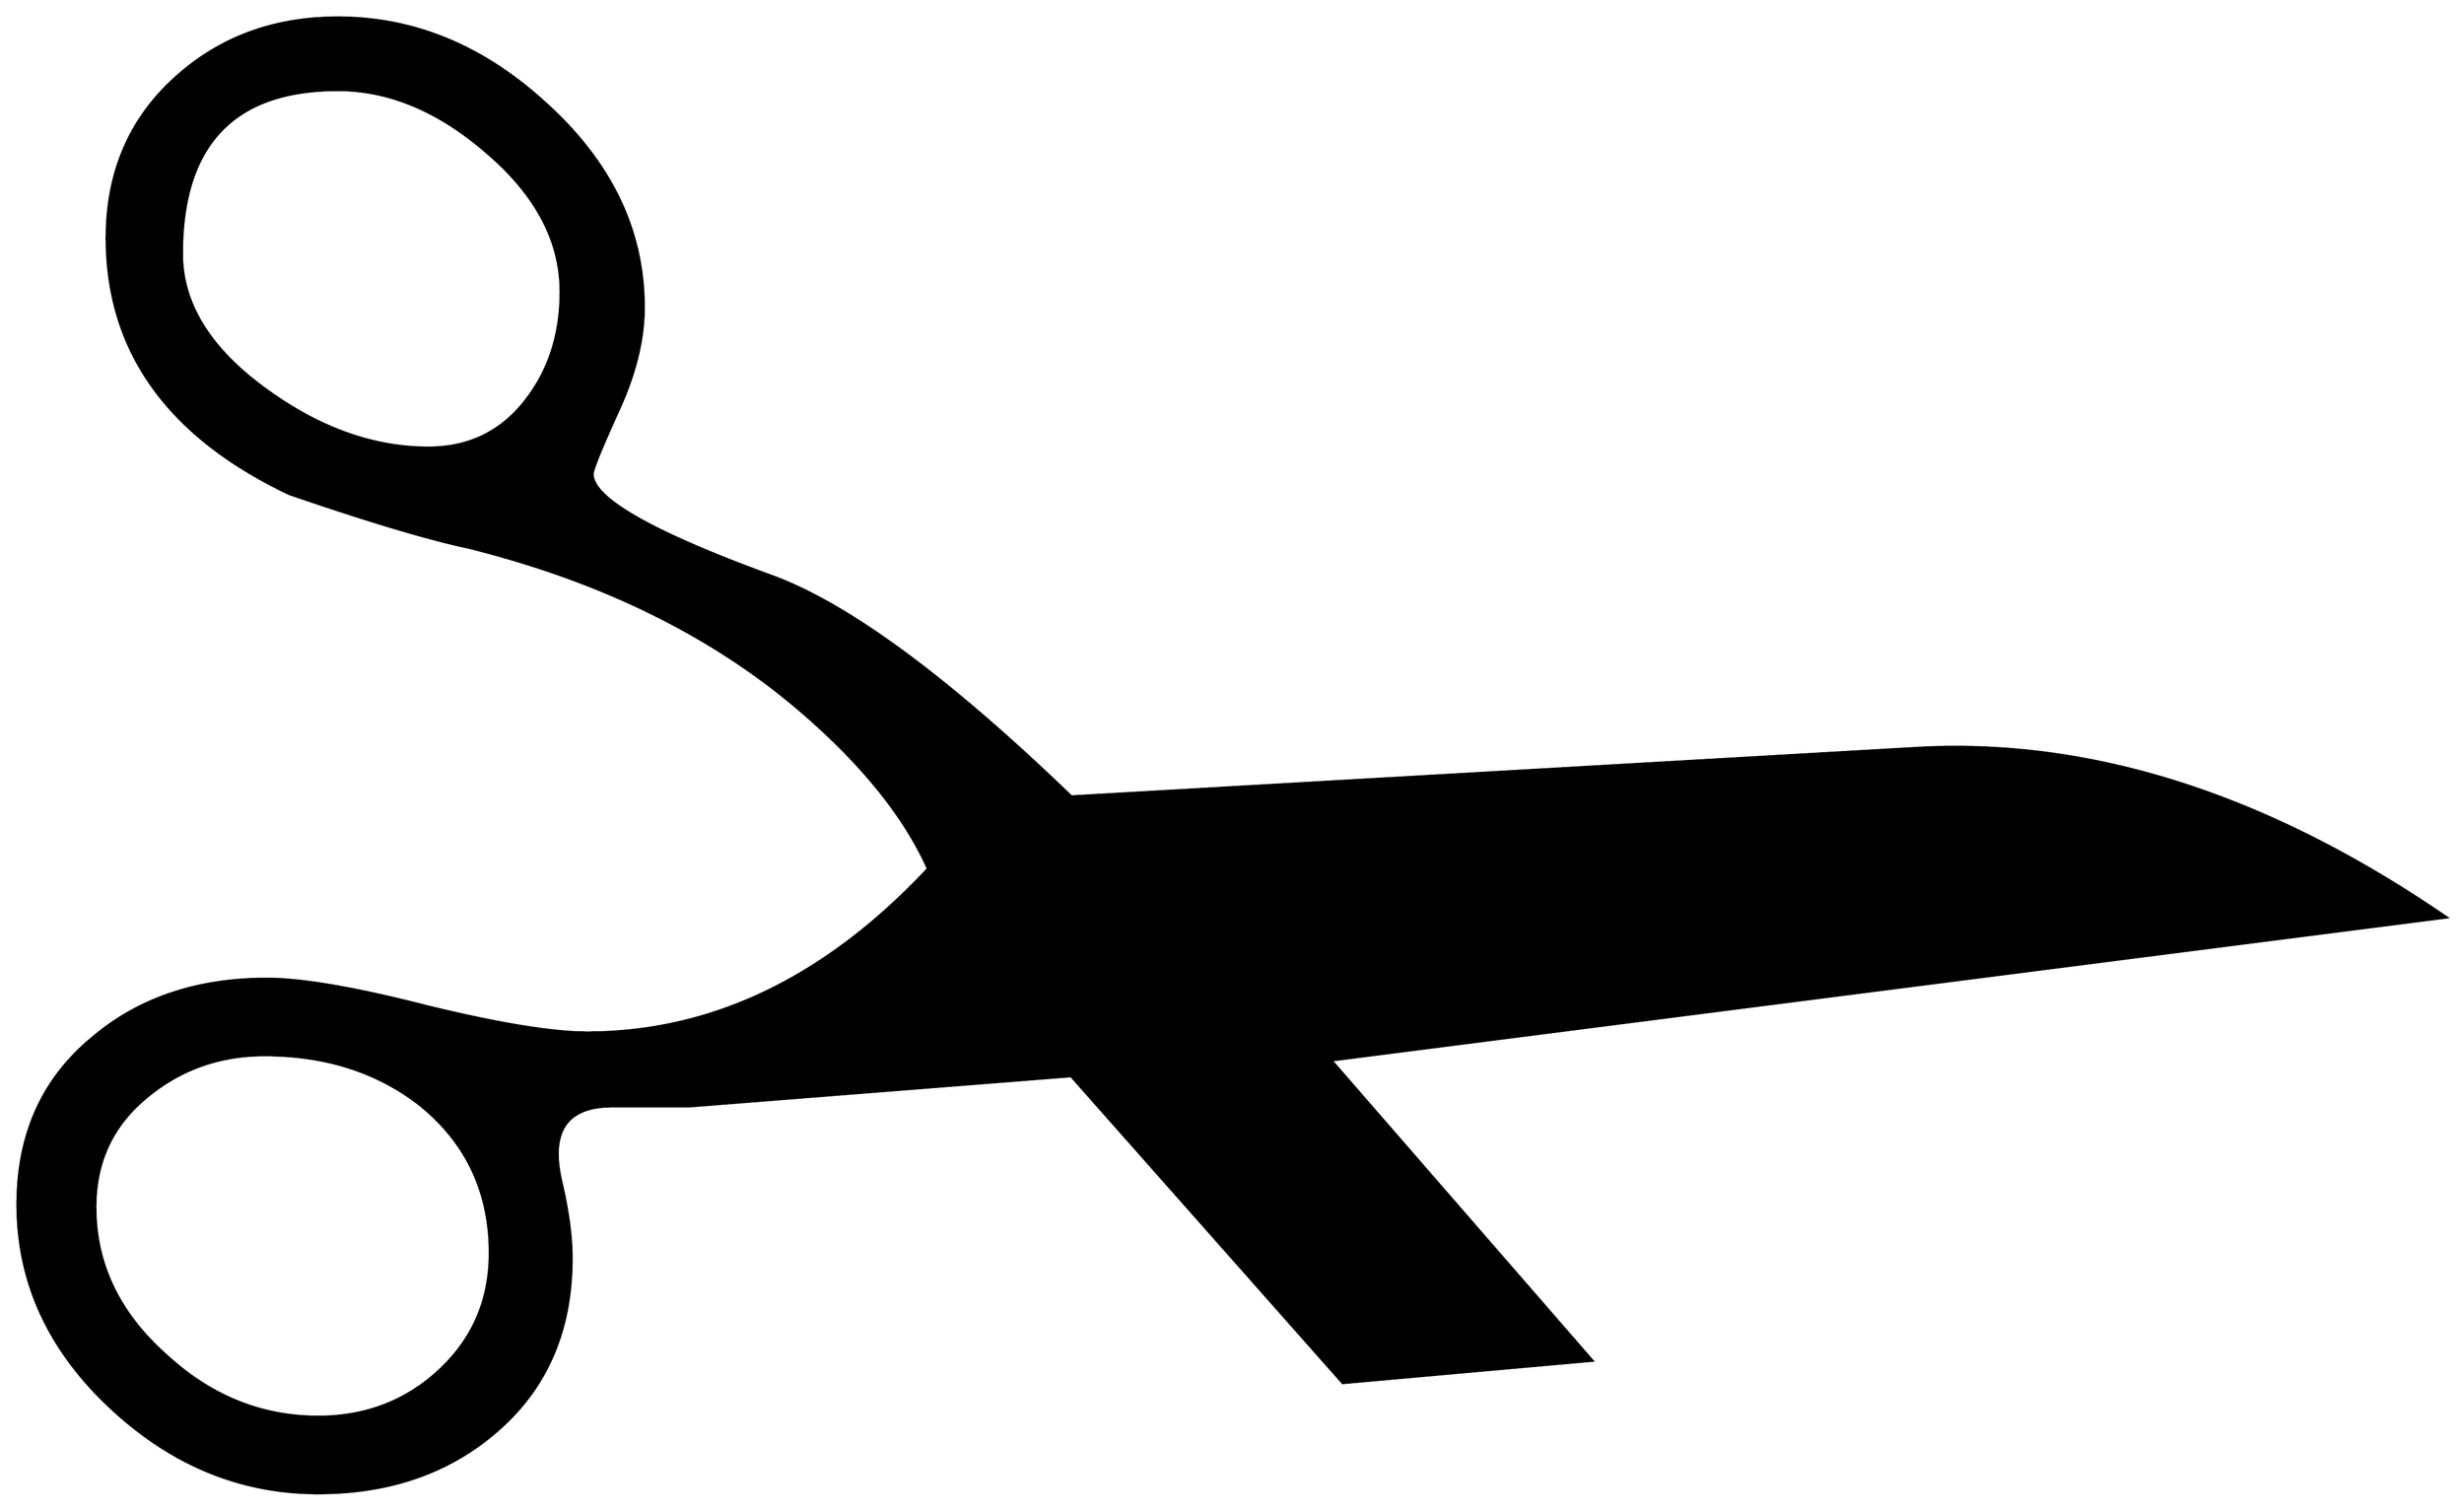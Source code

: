 


\begin{tikzpicture}[y=0.80pt, x=0.80pt, yscale=-1.0, xscale=1.0, inner sep=0pt, outer sep=0pt]
\begin{scope}[shift={(100.0,1833.0)},nonzero rule]
  \path[draw=.,fill=.,line width=1.600pt] (1951.0,-586.0) --
    (1101.0,-477.0) -- (1300.0,-248.0) -- (1110.0,-231.0) --
    (903.0,-465.0) -- (612.0,-442.0) -- (553.0,-442.0) ..
    controls (518.333,-442.0) and (505.333,-423.0) .. (514.0,-385.0)
    .. controls (519.333,-362.333) and (522.0,-342.667) ..
    (522.0,-326.0) .. controls (522.0,-272.0) and (503.667,-228.667)
    .. (467.0,-196.0) .. controls (430.333,-163.333) and
    (384.333,-147.0) .. (329.0,-147.0) .. controls (269.667,-147.0)
    and (216.667,-169.0) .. (170.0,-213.0) .. controls
    (123.333,-257.0) and (100.0,-308.333) .. (100.0,-367.0) ..
    controls (100.0,-420.333) and (119.0,-462.667) .. (157.0,-494.0)
    .. controls (192.333,-524.0) and (236.667,-539.0) ..
    (290.0,-539.0) .. controls (316.667,-539.0) and (357.333,-532.0)
    .. (412.0,-518.0) .. controls (466.667,-504.667) and
    (507.333,-498.0) .. (534.0,-498.0) .. controls (629.333,-498.0)
    and (716.0,-539.667) .. (794.0,-623.0) .. controls
    (776.667,-661.667) and (746.0,-700.333) .. (702.0,-739.0) ..
    controls (634.0,-799.0) and (548.0,-842.0) .. (444.0,-868.0)
    .. controls (412.667,-874.667) and (367.0,-888.333) ..
    (307.0,-909.0) .. controls (214.333,-953.0) and
    (168.0,-1018.0) .. (168.0,-1104.0) .. controls
    (168.0,-1153.333) and (185.0,-1193.667) .. (219.0,-1225.0) ..
    controls (253.0,-1256.333) and (294.667,-1272.0) ..
    (344.0,-1272.0) .. controls (402.667,-1272.0) and
    (456.0,-1249.667) .. (504.0,-1205.0) .. controls
    (552.667,-1160.333) and (577.0,-1109.0) .. (577.0,-1051.0) ..
    controls (577.0,-1026.333) and (570.333,-999.667) ..
    (557.0,-971.0) .. controls (544.333,-943.0) and (538.0,-927.333)
    .. (538.0,-924.0) .. controls (538.0,-905.333) and
    (583.667,-879.333) .. (675.0,-846.0) .. controls (733.0,-824.667)
    and (809.0,-768.667) .. (903.0,-678.0) -- (1548.0,-715.0) ..
    controls (1680.667,-722.333) and (1815.0,-679.333) ..
    (1951.0,-586.0) -- cycle(514.0,-1063.0) .. controls
    (514.0,-1101.667) and (495.333,-1137.0) .. (458.0,-1169.0) ..
    controls (421.333,-1201.0) and (383.333,-1217.0) ..
    (344.0,-1217.0) .. controls (264.667,-1217.0) and
    (225.0,-1175.333) .. (225.0,-1092.0) .. controls
    (225.0,-1053.333) and (247.0,-1018.333) .. (291.0,-987.0) ..
    controls (331.0,-958.333) and (371.667,-944.0) .. (413.0,-944.0)
    .. controls (444.333,-944.0) and (469.333,-956.333) ..
    (488.0,-981.0) .. controls (505.333,-1003.667) and
    (514.0,-1031.0) .. (514.0,-1063.0) -- cycle(460.0,-330.0) ..
    controls (460.0,-376.0) and (442.667,-413.333) .. (408.0,-442.0)
    .. controls (375.333,-468.0) and (335.333,-481.0) ..
    (288.0,-481.0) .. controls (253.333,-481.0) and (223.0,-470.0)
    .. (197.0,-448.0) .. controls (171.667,-426.667) and
    (159.0,-399.0) .. (159.0,-365.0) .. controls (159.0,-321.667)
    and (177.0,-284.0) .. (213.0,-252.0) .. controls
    (247.0,-220.667) and (285.667,-205.0) .. (329.0,-205.0) ..
    controls (365.0,-205.0) and (395.667,-216.667) .. (421.0,-240.0)
    .. controls (447.0,-264.0) and (460.0,-294.0) ..
    (460.0,-330.0) -- cycle;
\end{scope}

\end{tikzpicture}

